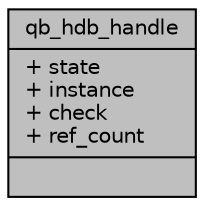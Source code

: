 digraph "qb_hdb_handle"
{
  edge [fontname="Helvetica",fontsize="10",labelfontname="Helvetica",labelfontsize="10"];
  node [fontname="Helvetica",fontsize="10",shape=record];
  Node1 [label="{qb_hdb_handle\n|+ state\l+ instance\l+ check\l+ ref_count\l|}",height=0.2,width=0.4,color="black", fillcolor="grey75", style="filled" fontcolor="black"];
}
